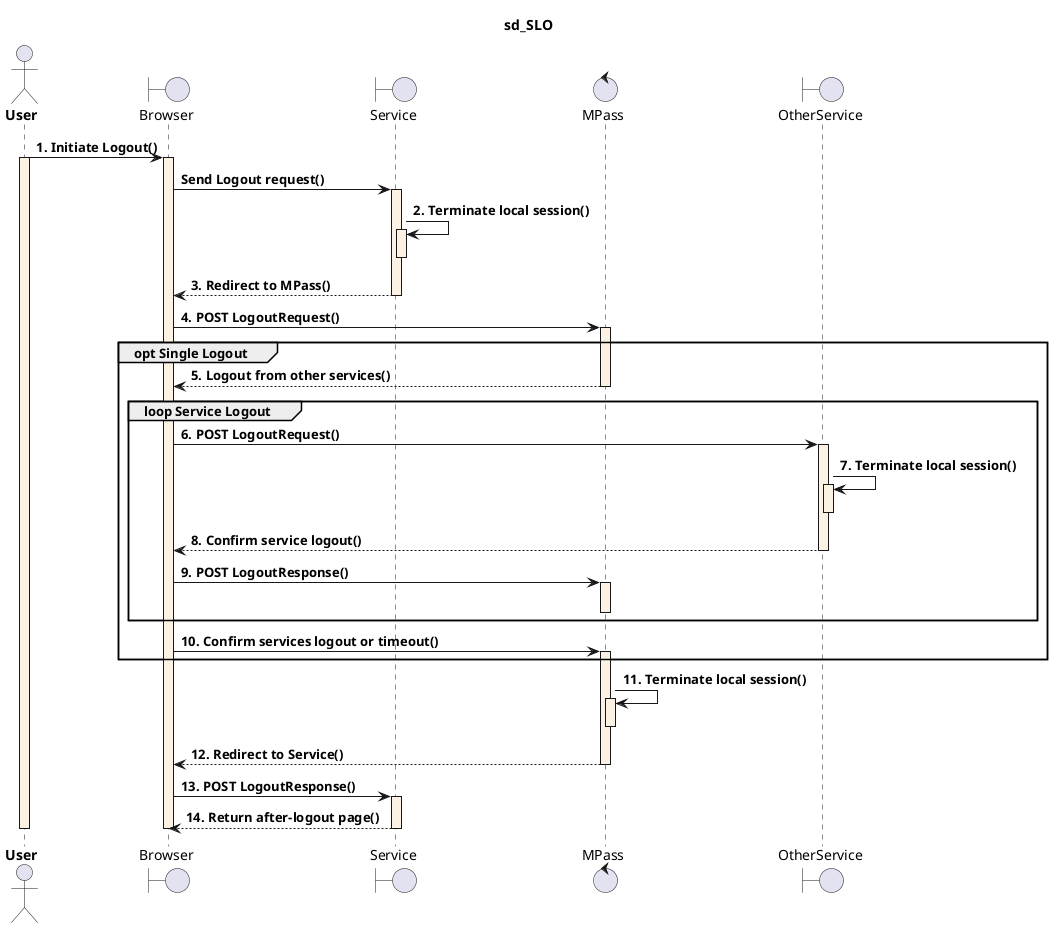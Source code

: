 @startuml

title <font color=#FFF><b>sd_SLO</b></font>

skinparam shadowing false
skinparam backgroundColor transparent
skinparam actor {
    FontStyle bold
}
skinparam sequence {
    ParticipantFontStyle bold
    ParticipantBackgroundColor #FCF2E3
    LifeLineBackgroundColor #FCF2E3
    ArrowFontStyle bold
}

actor User
boundary Browser
boundary Service
control MPass
boundary OtherService

User -> Browser: 1. Initiate Logout()
activate User
activate Browser

Browser -> Service: Send Logout request()
activate Service

Service -> Service: 2. Terminate local session()
activate Service
deactivate Service

Service --> Browser: 3. Redirect to MPass()
deactivate Service

Browser -> MPass: 4. POST LogoutRequest()
activate MPass

group opt Single Logout

MPass --> Browser: 5. Logout from other services()
deactivate MPass

group loop Service Logout

Browser -> OtherService: 6. POST LogoutRequest()
activate OtherService

OtherService -> OtherService: 7. Terminate local session()
activate OtherService
deactivate OtherService

OtherService --> Browser: 8. Confirm service logout()
deactivate OtherService

Browser -> MPass: 9. POST LogoutResponse()
activate MPass
deactivate MPass

end

Browser -> MPass: 10. Confirm services logout or timeout()
activate MPass
end

MPass -> MPass: 11. Terminate local session()
activate MPass
deactivate MPass

MPass --> Browser: 12. Redirect to Service()
deactivate MPass

Browser -> Service: 13. POST LogoutResponse()
activate Service

Service --> Browser: 14. Return after-logout page()
deactivate Service

deactivate Browser
deactivate User

@enduml